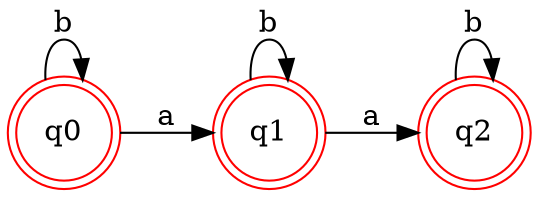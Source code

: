 digraph G{
  rankdir=LR;
  node [shape = doublecircle]; q2, q0, q1;
  node [shape = circle];
//   q0 [color = green];
  q2, q1, q0 [color = red];
  q0 -> q1 [label = "a"];
  q1 -> q2 [label = "a"];
  
  q0 -> q0 [label = "b"];
  q1 -> q1 [label = "b"];
  q2 -> q2 [label = "b"];

}